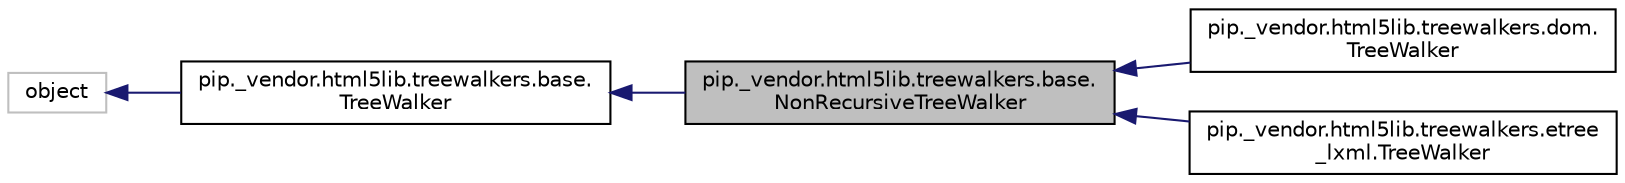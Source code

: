 digraph "pip._vendor.html5lib.treewalkers.base.NonRecursiveTreeWalker"
{
 // LATEX_PDF_SIZE
  edge [fontname="Helvetica",fontsize="10",labelfontname="Helvetica",labelfontsize="10"];
  node [fontname="Helvetica",fontsize="10",shape=record];
  rankdir="LR";
  Node1 [label="pip._vendor.html5lib.treewalkers.base.\lNonRecursiveTreeWalker",height=0.2,width=0.4,color="black", fillcolor="grey75", style="filled", fontcolor="black",tooltip=" "];
  Node2 -> Node1 [dir="back",color="midnightblue",fontsize="10",style="solid",fontname="Helvetica"];
  Node2 [label="pip._vendor.html5lib.treewalkers.base.\lTreeWalker",height=0.2,width=0.4,color="black", fillcolor="white", style="filled",URL="$d5/de6/classpip_1_1__vendor_1_1html5lib_1_1treewalkers_1_1base_1_1_tree_walker.html",tooltip=" "];
  Node3 -> Node2 [dir="back",color="midnightblue",fontsize="10",style="solid",fontname="Helvetica"];
  Node3 [label="object",height=0.2,width=0.4,color="grey75", fillcolor="white", style="filled",tooltip=" "];
  Node1 -> Node4 [dir="back",color="midnightblue",fontsize="10",style="solid",fontname="Helvetica"];
  Node4 [label="pip._vendor.html5lib.treewalkers.dom.\lTreeWalker",height=0.2,width=0.4,color="black", fillcolor="white", style="filled",URL="$d3/df9/classpip_1_1__vendor_1_1html5lib_1_1treewalkers_1_1dom_1_1_tree_walker.html",tooltip=" "];
  Node1 -> Node5 [dir="back",color="midnightblue",fontsize="10",style="solid",fontname="Helvetica"];
  Node5 [label="pip._vendor.html5lib.treewalkers.etree\l_lxml.TreeWalker",height=0.2,width=0.4,color="black", fillcolor="white", style="filled",URL="$d2/d52/classpip_1_1__vendor_1_1html5lib_1_1treewalkers_1_1etree__lxml_1_1_tree_walker.html",tooltip=" "];
}
